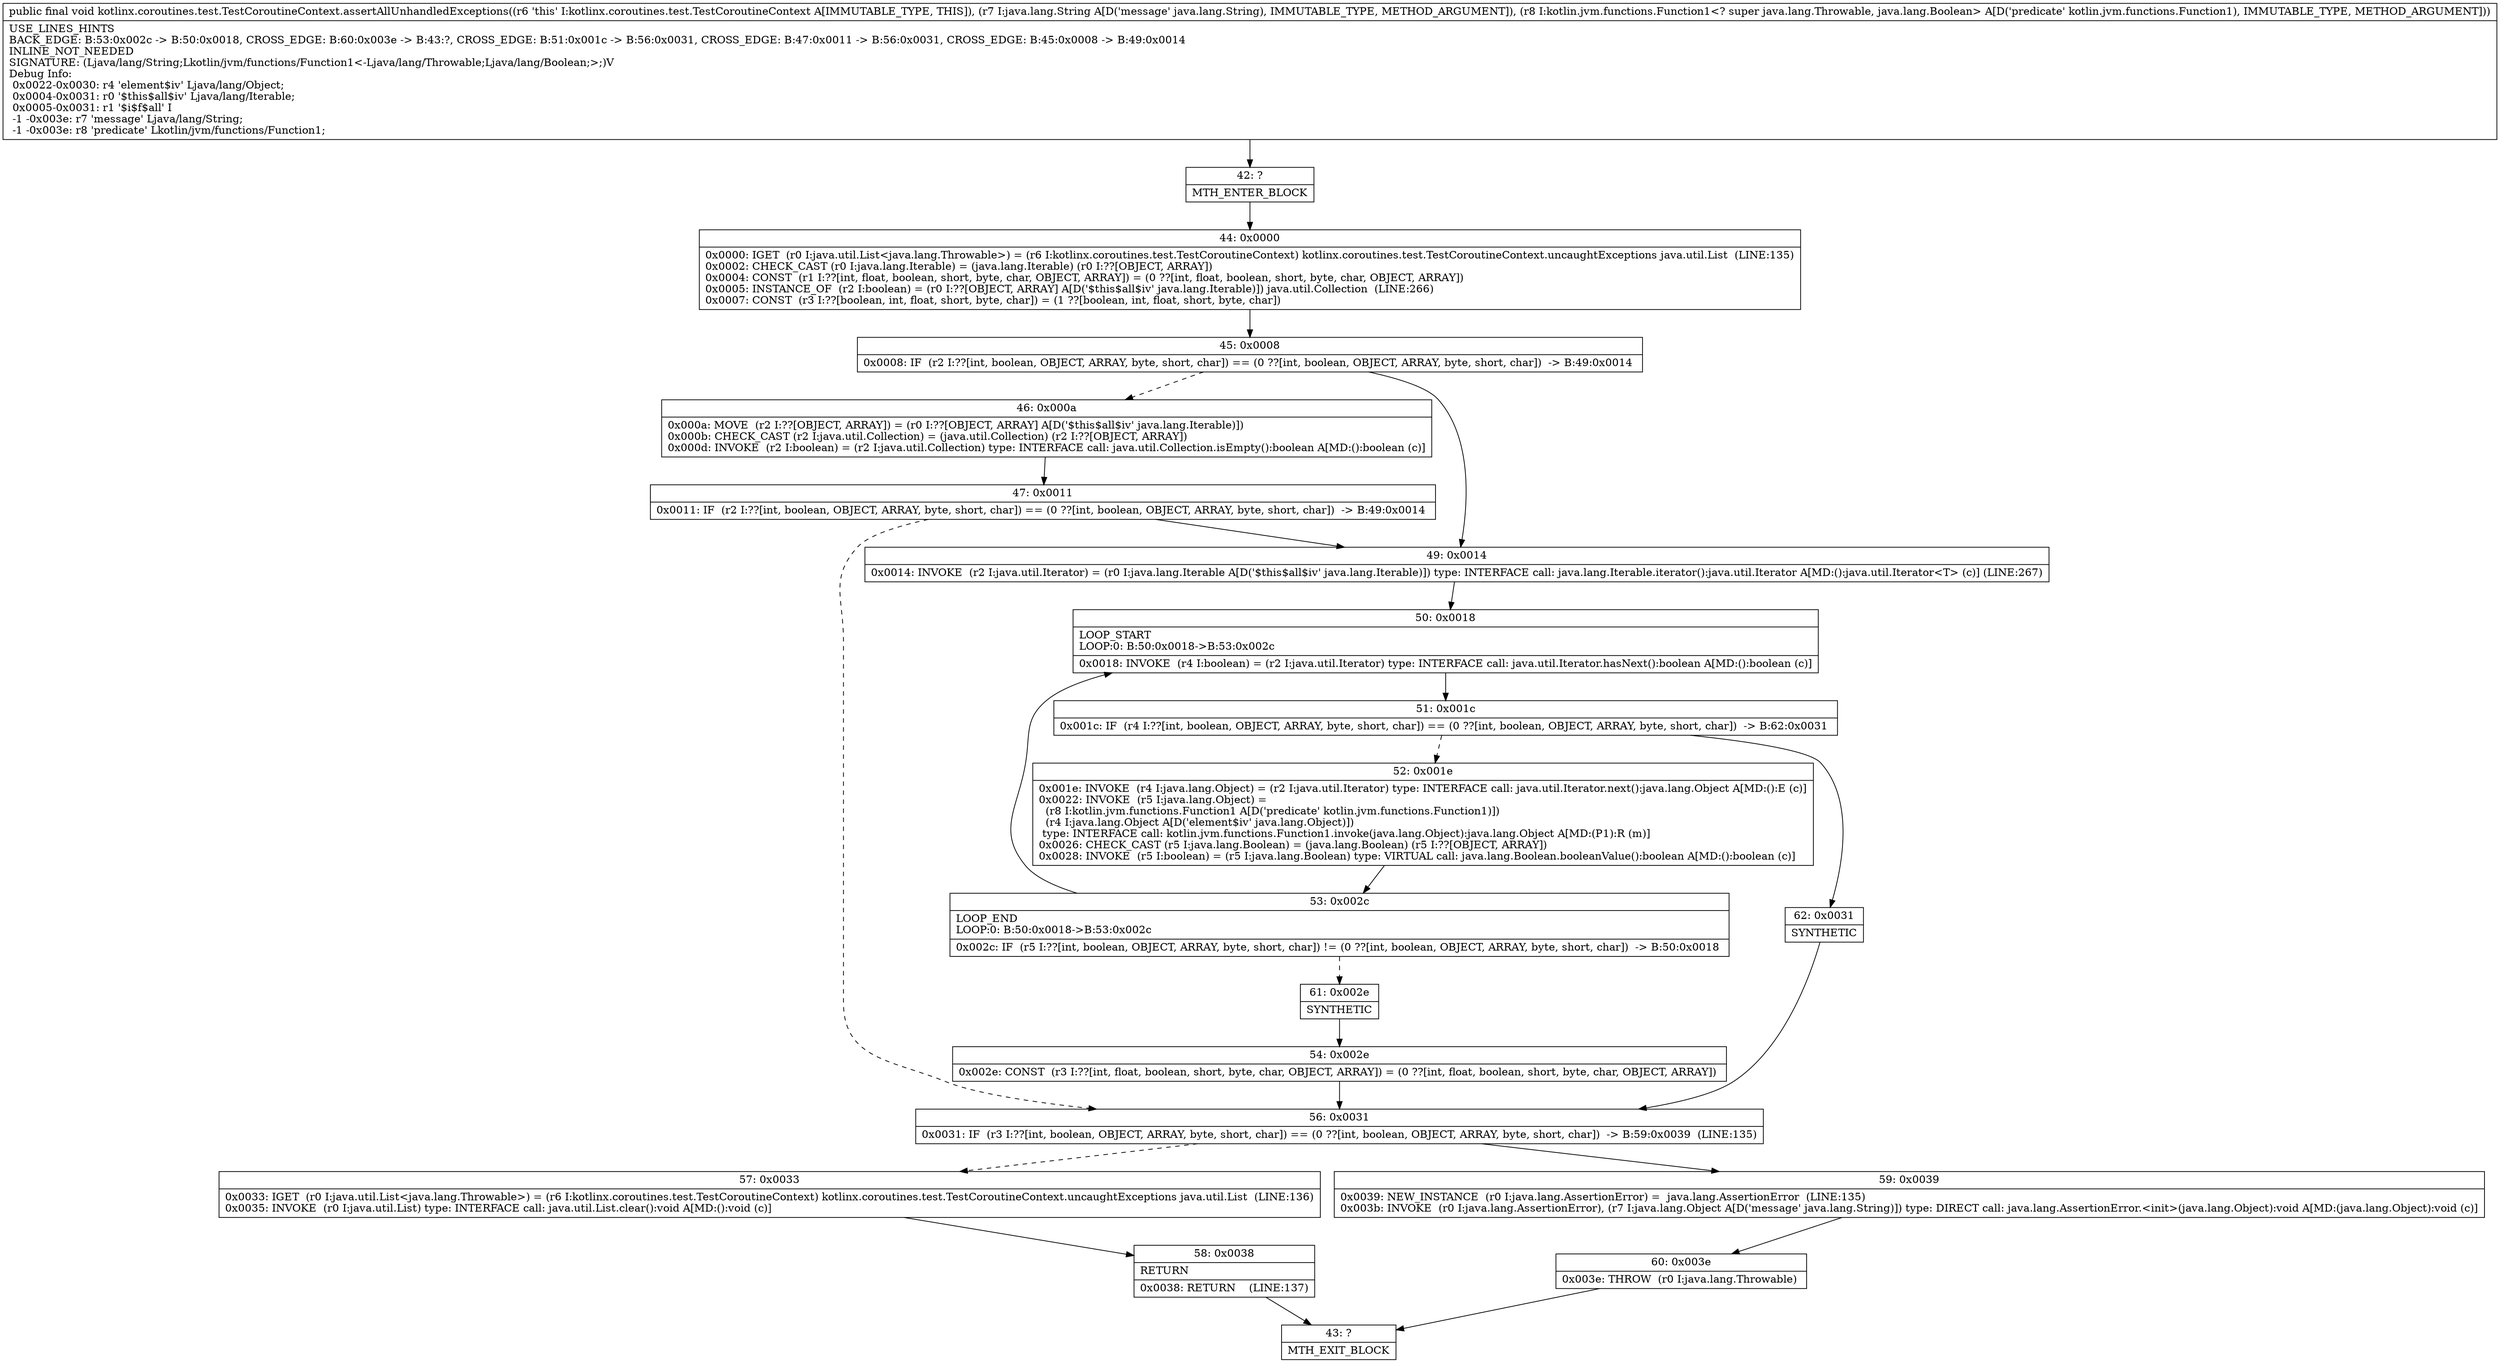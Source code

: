 digraph "CFG forkotlinx.coroutines.test.TestCoroutineContext.assertAllUnhandledExceptions(Ljava\/lang\/String;Lkotlin\/jvm\/functions\/Function1;)V" {
Node_42 [shape=record,label="{42\:\ ?|MTH_ENTER_BLOCK\l}"];
Node_44 [shape=record,label="{44\:\ 0x0000|0x0000: IGET  (r0 I:java.util.List\<java.lang.Throwable\>) = (r6 I:kotlinx.coroutines.test.TestCoroutineContext) kotlinx.coroutines.test.TestCoroutineContext.uncaughtExceptions java.util.List  (LINE:135)\l0x0002: CHECK_CAST (r0 I:java.lang.Iterable) = (java.lang.Iterable) (r0 I:??[OBJECT, ARRAY]) \l0x0004: CONST  (r1 I:??[int, float, boolean, short, byte, char, OBJECT, ARRAY]) = (0 ??[int, float, boolean, short, byte, char, OBJECT, ARRAY]) \l0x0005: INSTANCE_OF  (r2 I:boolean) = (r0 I:??[OBJECT, ARRAY] A[D('$this$all$iv' java.lang.Iterable)]) java.util.Collection  (LINE:266)\l0x0007: CONST  (r3 I:??[boolean, int, float, short, byte, char]) = (1 ??[boolean, int, float, short, byte, char]) \l}"];
Node_45 [shape=record,label="{45\:\ 0x0008|0x0008: IF  (r2 I:??[int, boolean, OBJECT, ARRAY, byte, short, char]) == (0 ??[int, boolean, OBJECT, ARRAY, byte, short, char])  \-\> B:49:0x0014 \l}"];
Node_46 [shape=record,label="{46\:\ 0x000a|0x000a: MOVE  (r2 I:??[OBJECT, ARRAY]) = (r0 I:??[OBJECT, ARRAY] A[D('$this$all$iv' java.lang.Iterable)]) \l0x000b: CHECK_CAST (r2 I:java.util.Collection) = (java.util.Collection) (r2 I:??[OBJECT, ARRAY]) \l0x000d: INVOKE  (r2 I:boolean) = (r2 I:java.util.Collection) type: INTERFACE call: java.util.Collection.isEmpty():boolean A[MD:():boolean (c)]\l}"];
Node_47 [shape=record,label="{47\:\ 0x0011|0x0011: IF  (r2 I:??[int, boolean, OBJECT, ARRAY, byte, short, char]) == (0 ??[int, boolean, OBJECT, ARRAY, byte, short, char])  \-\> B:49:0x0014 \l}"];
Node_56 [shape=record,label="{56\:\ 0x0031|0x0031: IF  (r3 I:??[int, boolean, OBJECT, ARRAY, byte, short, char]) == (0 ??[int, boolean, OBJECT, ARRAY, byte, short, char])  \-\> B:59:0x0039  (LINE:135)\l}"];
Node_57 [shape=record,label="{57\:\ 0x0033|0x0033: IGET  (r0 I:java.util.List\<java.lang.Throwable\>) = (r6 I:kotlinx.coroutines.test.TestCoroutineContext) kotlinx.coroutines.test.TestCoroutineContext.uncaughtExceptions java.util.List  (LINE:136)\l0x0035: INVOKE  (r0 I:java.util.List) type: INTERFACE call: java.util.List.clear():void A[MD:():void (c)]\l}"];
Node_58 [shape=record,label="{58\:\ 0x0038|RETURN\l|0x0038: RETURN    (LINE:137)\l}"];
Node_43 [shape=record,label="{43\:\ ?|MTH_EXIT_BLOCK\l}"];
Node_59 [shape=record,label="{59\:\ 0x0039|0x0039: NEW_INSTANCE  (r0 I:java.lang.AssertionError) =  java.lang.AssertionError  (LINE:135)\l0x003b: INVOKE  (r0 I:java.lang.AssertionError), (r7 I:java.lang.Object A[D('message' java.lang.String)]) type: DIRECT call: java.lang.AssertionError.\<init\>(java.lang.Object):void A[MD:(java.lang.Object):void (c)]\l}"];
Node_60 [shape=record,label="{60\:\ 0x003e|0x003e: THROW  (r0 I:java.lang.Throwable) \l}"];
Node_49 [shape=record,label="{49\:\ 0x0014|0x0014: INVOKE  (r2 I:java.util.Iterator) = (r0 I:java.lang.Iterable A[D('$this$all$iv' java.lang.Iterable)]) type: INTERFACE call: java.lang.Iterable.iterator():java.util.Iterator A[MD:():java.util.Iterator\<T\> (c)] (LINE:267)\l}"];
Node_50 [shape=record,label="{50\:\ 0x0018|LOOP_START\lLOOP:0: B:50:0x0018\-\>B:53:0x002c\l|0x0018: INVOKE  (r4 I:boolean) = (r2 I:java.util.Iterator) type: INTERFACE call: java.util.Iterator.hasNext():boolean A[MD:():boolean (c)]\l}"];
Node_51 [shape=record,label="{51\:\ 0x001c|0x001c: IF  (r4 I:??[int, boolean, OBJECT, ARRAY, byte, short, char]) == (0 ??[int, boolean, OBJECT, ARRAY, byte, short, char])  \-\> B:62:0x0031 \l}"];
Node_52 [shape=record,label="{52\:\ 0x001e|0x001e: INVOKE  (r4 I:java.lang.Object) = (r2 I:java.util.Iterator) type: INTERFACE call: java.util.Iterator.next():java.lang.Object A[MD:():E (c)]\l0x0022: INVOKE  (r5 I:java.lang.Object) = \l  (r8 I:kotlin.jvm.functions.Function1 A[D('predicate' kotlin.jvm.functions.Function1)])\l  (r4 I:java.lang.Object A[D('element$iv' java.lang.Object)])\l type: INTERFACE call: kotlin.jvm.functions.Function1.invoke(java.lang.Object):java.lang.Object A[MD:(P1):R (m)]\l0x0026: CHECK_CAST (r5 I:java.lang.Boolean) = (java.lang.Boolean) (r5 I:??[OBJECT, ARRAY]) \l0x0028: INVOKE  (r5 I:boolean) = (r5 I:java.lang.Boolean) type: VIRTUAL call: java.lang.Boolean.booleanValue():boolean A[MD:():boolean (c)]\l}"];
Node_53 [shape=record,label="{53\:\ 0x002c|LOOP_END\lLOOP:0: B:50:0x0018\-\>B:53:0x002c\l|0x002c: IF  (r5 I:??[int, boolean, OBJECT, ARRAY, byte, short, char]) != (0 ??[int, boolean, OBJECT, ARRAY, byte, short, char])  \-\> B:50:0x0018 \l}"];
Node_61 [shape=record,label="{61\:\ 0x002e|SYNTHETIC\l}"];
Node_54 [shape=record,label="{54\:\ 0x002e|0x002e: CONST  (r3 I:??[int, float, boolean, short, byte, char, OBJECT, ARRAY]) = (0 ??[int, float, boolean, short, byte, char, OBJECT, ARRAY]) \l}"];
Node_62 [shape=record,label="{62\:\ 0x0031|SYNTHETIC\l}"];
MethodNode[shape=record,label="{public final void kotlinx.coroutines.test.TestCoroutineContext.assertAllUnhandledExceptions((r6 'this' I:kotlinx.coroutines.test.TestCoroutineContext A[IMMUTABLE_TYPE, THIS]), (r7 I:java.lang.String A[D('message' java.lang.String), IMMUTABLE_TYPE, METHOD_ARGUMENT]), (r8 I:kotlin.jvm.functions.Function1\<? super java.lang.Throwable, java.lang.Boolean\> A[D('predicate' kotlin.jvm.functions.Function1), IMMUTABLE_TYPE, METHOD_ARGUMENT]))  | USE_LINES_HINTS\lBACK_EDGE: B:53:0x002c \-\> B:50:0x0018, CROSS_EDGE: B:60:0x003e \-\> B:43:?, CROSS_EDGE: B:51:0x001c \-\> B:56:0x0031, CROSS_EDGE: B:47:0x0011 \-\> B:56:0x0031, CROSS_EDGE: B:45:0x0008 \-\> B:49:0x0014\lINLINE_NOT_NEEDED\lSIGNATURE: (Ljava\/lang\/String;Lkotlin\/jvm\/functions\/Function1\<\-Ljava\/lang\/Throwable;Ljava\/lang\/Boolean;\>;)V\lDebug Info:\l  0x0022\-0x0030: r4 'element$iv' Ljava\/lang\/Object;\l  0x0004\-0x0031: r0 '$this$all$iv' Ljava\/lang\/Iterable;\l  0x0005\-0x0031: r1 '$i$f$all' I\l  \-1 \-0x003e: r7 'message' Ljava\/lang\/String;\l  \-1 \-0x003e: r8 'predicate' Lkotlin\/jvm\/functions\/Function1;\l}"];
MethodNode -> Node_42;Node_42 -> Node_44;
Node_44 -> Node_45;
Node_45 -> Node_46[style=dashed];
Node_45 -> Node_49;
Node_46 -> Node_47;
Node_47 -> Node_49;
Node_47 -> Node_56[style=dashed];
Node_56 -> Node_57[style=dashed];
Node_56 -> Node_59;
Node_57 -> Node_58;
Node_58 -> Node_43;
Node_59 -> Node_60;
Node_60 -> Node_43;
Node_49 -> Node_50;
Node_50 -> Node_51;
Node_51 -> Node_52[style=dashed];
Node_51 -> Node_62;
Node_52 -> Node_53;
Node_53 -> Node_50;
Node_53 -> Node_61[style=dashed];
Node_61 -> Node_54;
Node_54 -> Node_56;
Node_62 -> Node_56;
}

